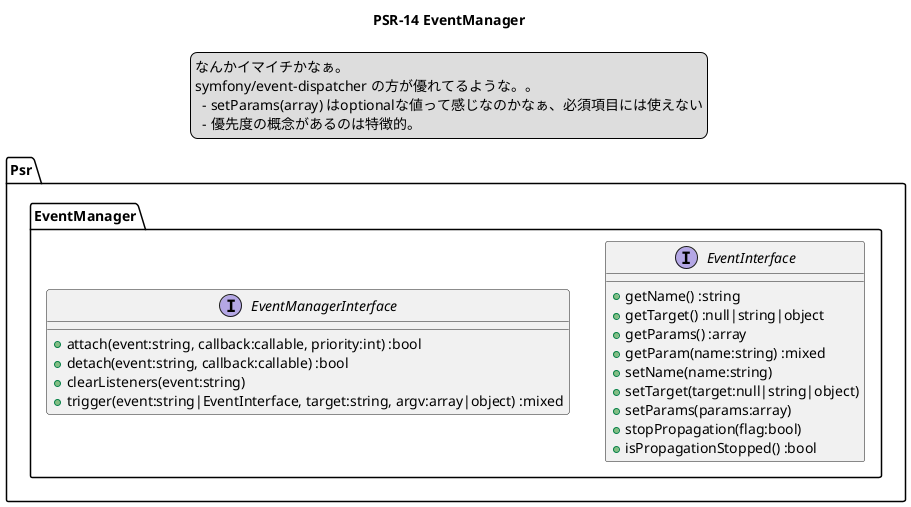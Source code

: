 @startuml
title
  PSR-14 EventManager
endtitle
legend top
  なんかイマイチかなぁ。
  symfony/event-dispatcher の方が優れてるような。。
    - setParams(array) はoptionalな値って感じなのかなぁ、必須項目には使えない
    - 優先度の概念があるのは特徴的。
endlegend

namespace Psr.EventManager {
  interface EventInterface {
    + getName() :string
    + getTarget() :null|string|object
    + getParams() :array
    + getParam(name:string) :mixed
    + setName(name:string)
    + setTarget(target:null|string|object)
    + setParams(params:array)
    + stopPropagation(flag:bool)
    + isPropagationStopped() :bool
  }

  interface EventManagerInterface {
    + attach(event:string, callback:callable, priority:int) :bool
    + detach(event:string, callback:callable) :bool
    + clearListeners(event:string)
    + trigger(event:string|EventInterface, target:string, argv:array|object) :mixed
  }
}

@enduml